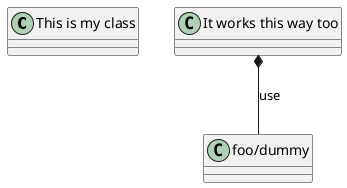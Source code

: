 @startuml
class "This is my class" as class1
class class2 as "It works this way too"

class2 *-- "foo/dummy" : use
@enduml